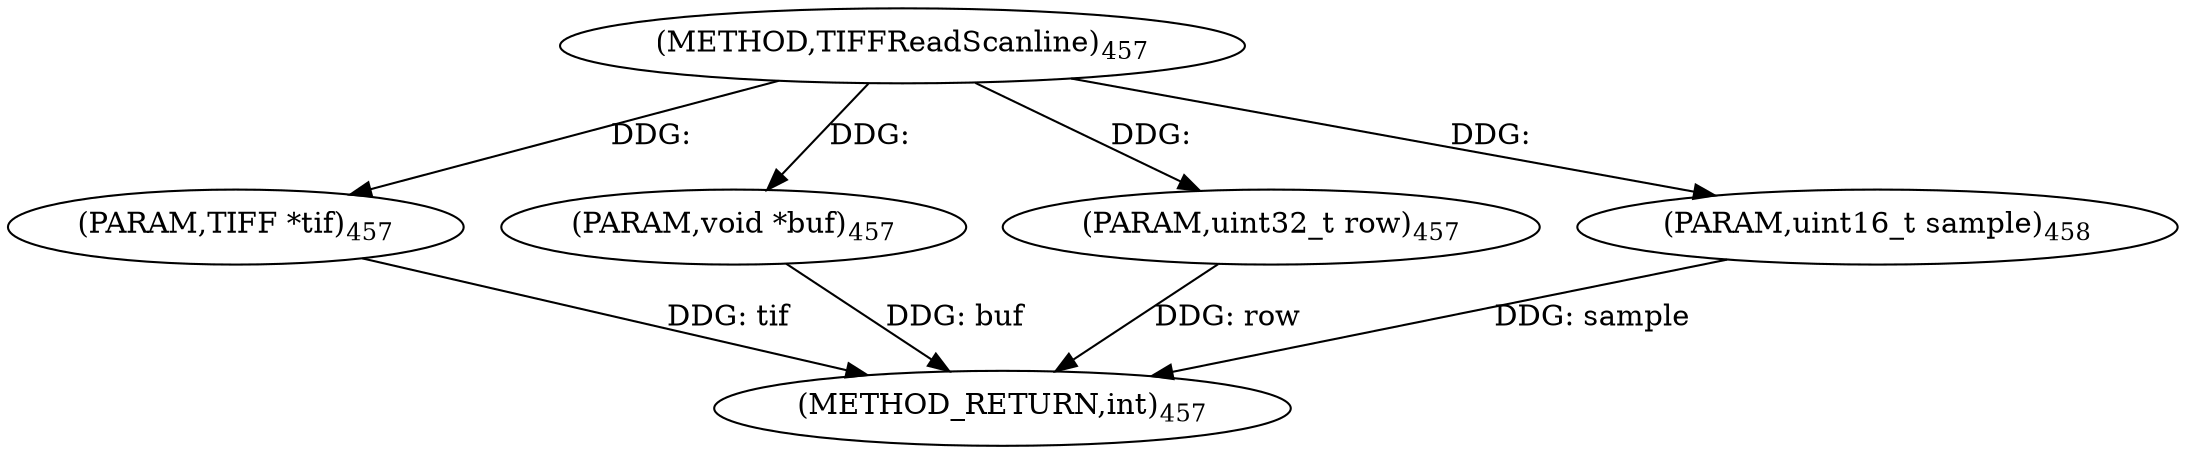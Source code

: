 digraph "TIFFReadScanline" {  
"8860" [label = <(METHOD,TIFFReadScanline)<SUB>457</SUB>> ]
"8865" [label = <(METHOD_RETURN,int)<SUB>457</SUB>> ]
"8861" [label = <(PARAM,TIFF *tif)<SUB>457</SUB>> ]
"8862" [label = <(PARAM,void *buf)<SUB>457</SUB>> ]
"8863" [label = <(PARAM,uint32_t row)<SUB>457</SUB>> ]
"8864" [label = <(PARAM,uint16_t sample)<SUB>458</SUB>> ]
  "8861" -> "8865"  [ label = "DDG: tif"] 
  "8862" -> "8865"  [ label = "DDG: buf"] 
  "8863" -> "8865"  [ label = "DDG: row"] 
  "8864" -> "8865"  [ label = "DDG: sample"] 
  "8860" -> "8861"  [ label = "DDG: "] 
  "8860" -> "8862"  [ label = "DDG: "] 
  "8860" -> "8863"  [ label = "DDG: "] 
  "8860" -> "8864"  [ label = "DDG: "] 
}
